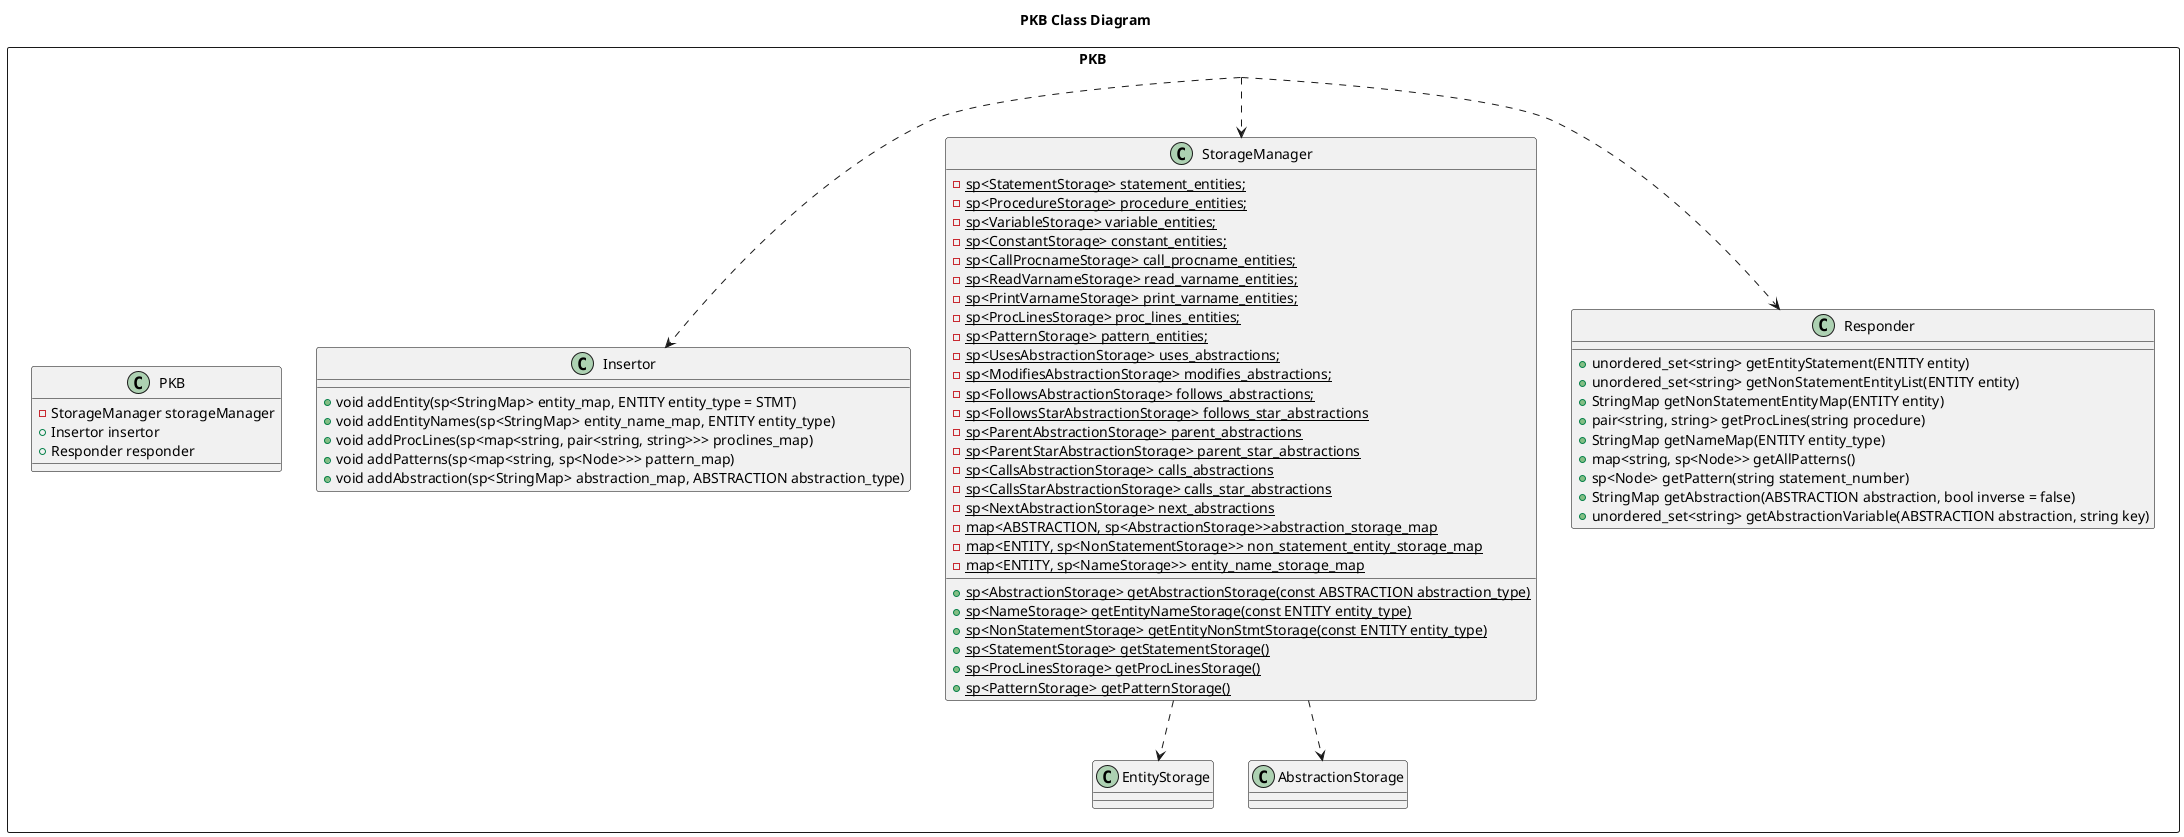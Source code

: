 @startuml
' !include ../style.puml
skinparam ClassFontColor #000000
skinparam ClassBorderColor #000000

title PKB Class Diagram

package PKB <<Rectangle>> {

    Class PKB {
        -StorageManager storageManager
        +Insertor insertor
        +Responder responder
    }

    Class StorageManager {
        -{static} sp<StatementStorage> statement_entities;
        -{static} sp<ProcedureStorage> procedure_entities;
        -{static} sp<VariableStorage> variable_entities;
        -{static} sp<ConstantStorage> constant_entities;
        -{static} sp<CallProcnameStorage> call_procname_entities;
        -{static} sp<ReadVarnameStorage> read_varname_entities;
        -{static} sp<PrintVarnameStorage> print_varname_entities;
        -{static} sp<ProcLinesStorage> proc_lines_entities;
        -{static} sp<PatternStorage> pattern_entities;
        -{static} sp<UsesAbstractionStorage> uses_abstractions;
        -{static} sp<ModifiesAbstractionStorage> modifies_abstractions;
        -{static} sp<FollowsAbstractionStorage> follows_abstractions;
        -{static} sp<FollowsStarAbstractionStorage> follows_star_abstractions
        -{static} sp<ParentAbstractionStorage> parent_abstractions
        -{static} sp<ParentStarAbstractionStorage> parent_star_abstractions
        -{static} sp<CallsAbstractionStorage> calls_abstractions
        -{static} sp<CallsStarAbstractionStorage> calls_star_abstractions
        -{static} sp<NextAbstractionStorage> next_abstractions
        -{static} map<ABSTRACTION, sp<AbstractionStorage>>abstraction_storage_map
        -{static} map<ENTITY, sp<NonStatementStorage>> non_statement_entity_storage_map
        -{static} map<ENTITY, sp<NameStorage>> entity_name_storage_map
        
        +{static} sp<AbstractionStorage> getAbstractionStorage(const ABSTRACTION abstraction_type)
        +{static} sp<NameStorage> getEntityNameStorage(const ENTITY entity_type)
        +{static} sp<NonStatementStorage> getEntityNonStmtStorage(const ENTITY entity_type)
        +{static} sp<StatementStorage> getStatementStorage()
        +{static} sp<ProcLinesStorage> getProcLinesStorage()
        +{static} sp<PatternStorage> getPatternStorage()
    }

    Class Insertor {
        +void addEntity(sp<StringMap> entity_map, ENTITY entity_type = STMT)
        +void addEntityNames(sp<StringMap> entity_name_map, ENTITY entity_type)
        +void addProcLines(sp<map<string, pair<string, string>>> proclines_map)
        +void addPatterns(sp<map<string, sp<Node>>> pattern_map)
        +void addAbstraction(sp<StringMap> abstraction_map, ABSTRACTION abstraction_type)
    }

    Class Responder {
        +unordered_set<string> getEntityStatement(ENTITY entity)
        +unordered_set<string> getNonStatementEntityList(ENTITY entity)
        +StringMap getNonStatementEntityMap(ENTITY entity)
        +pair<string, string> getProcLines(string procedure)
        +StringMap getNameMap(ENTITY entity_type)
        +map<string, sp<Node>> getAllPatterns()
        +sp<Node> getPattern(string statement_number)
        +StringMap getAbstraction(ABSTRACTION abstraction, bool inverse = false)
        +unordered_set<string> getAbstractionVariable(ABSTRACTION abstraction, string key)
    }

    Class EntityStorage {}

    Class AbstractionStorage {}

}

'QueryParser .down.> QueryObject
'QueryObject .left.> DataAccessLayer

' inheritance line: ClauseArg --|> QueryObject 
' dependency line: ClauseArg ..> SynonymObject

PKB ..> Insertor
PKB ..> StorageManager
PKB ..> Responder

Insertor .[hidden]right.> StorageManager
StorageManager .[hidden]right.> Responder

StorageManager ..> EntityStorage
StorageManager ..> AbstractionStorage

' EntityStorage .[hidden]down.> AbstractionStorage

@end

